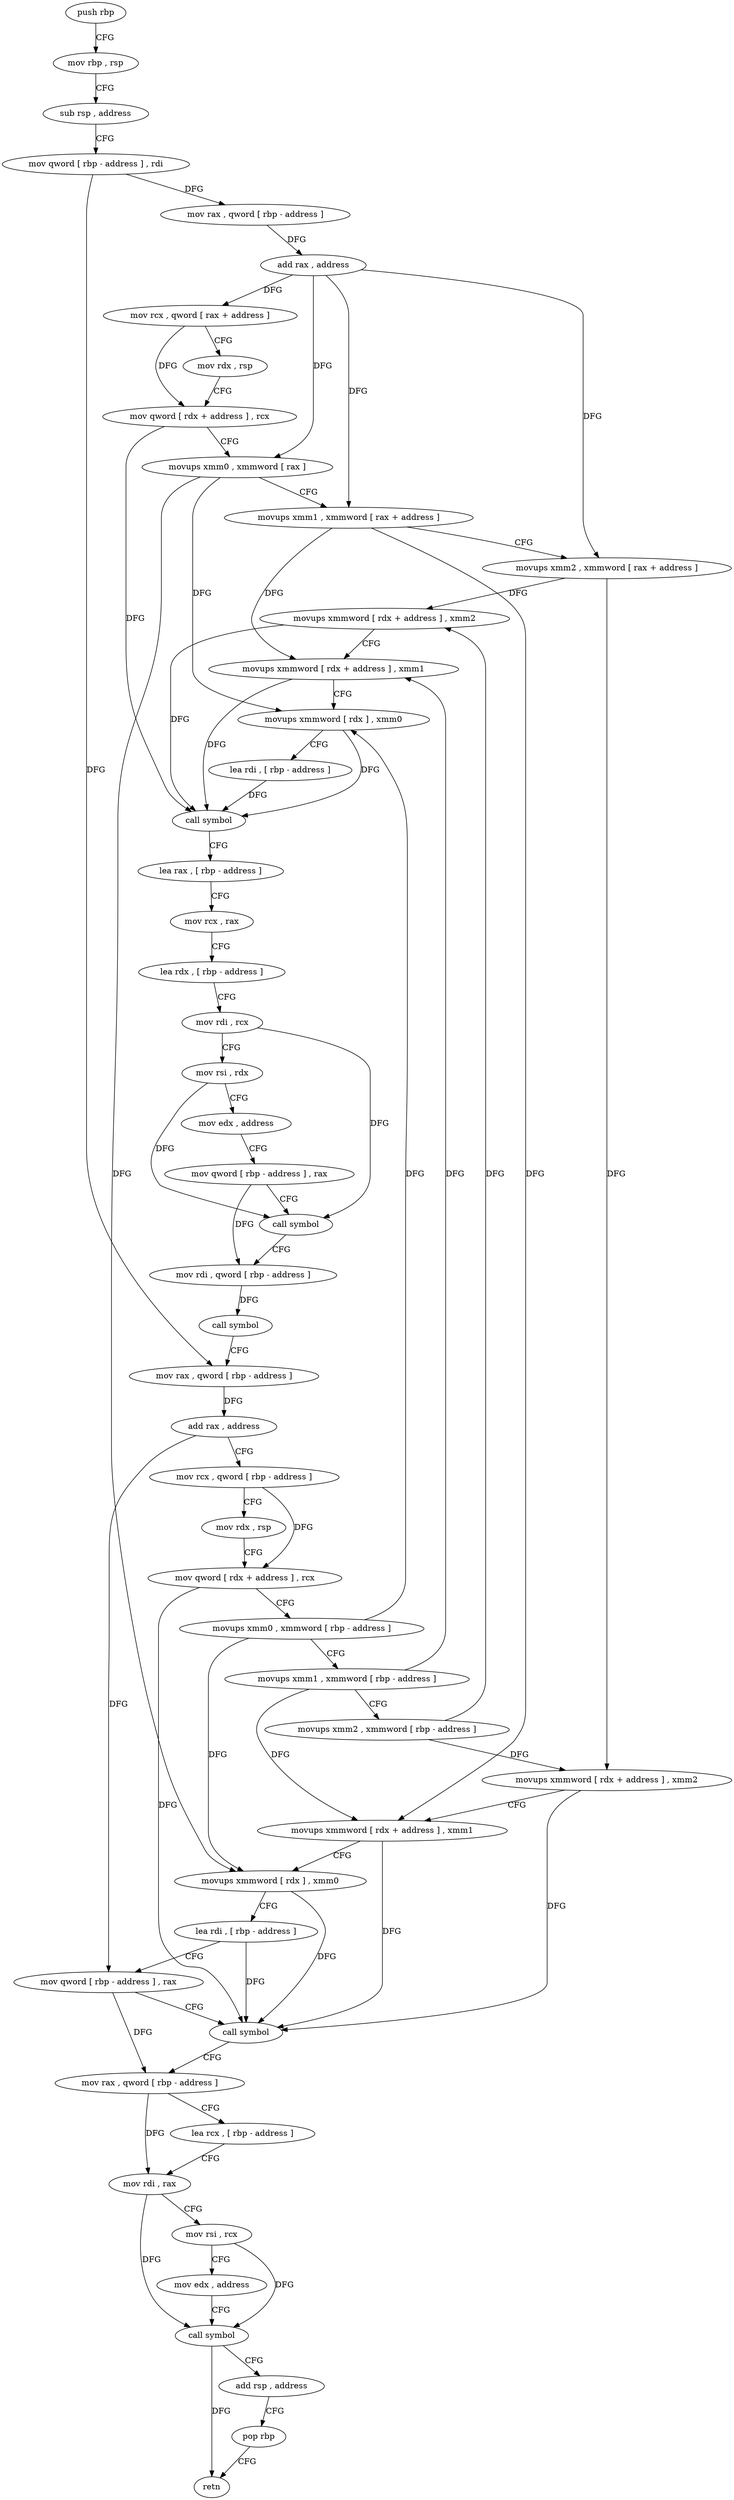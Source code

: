 digraph "func" {
"78176" [label = "push rbp" ]
"78177" [label = "mov rbp , rsp" ]
"78180" [label = "sub rsp , address" ]
"78187" [label = "mov qword [ rbp - address ] , rdi" ]
"78191" [label = "mov rax , qword [ rbp - address ]" ]
"78195" [label = "add rax , address" ]
"78201" [label = "mov rcx , qword [ rax + address ]" ]
"78205" [label = "mov rdx , rsp" ]
"78208" [label = "mov qword [ rdx + address ] , rcx" ]
"78212" [label = "movups xmm0 , xmmword [ rax ]" ]
"78215" [label = "movups xmm1 , xmmword [ rax + address ]" ]
"78219" [label = "movups xmm2 , xmmword [ rax + address ]" ]
"78223" [label = "movups xmmword [ rdx + address ] , xmm2" ]
"78227" [label = "movups xmmword [ rdx + address ] , xmm1" ]
"78231" [label = "movups xmmword [ rdx ] , xmm0" ]
"78234" [label = "lea rdi , [ rbp - address ]" ]
"78238" [label = "call symbol" ]
"78243" [label = "lea rax , [ rbp - address ]" ]
"78247" [label = "mov rcx , rax" ]
"78250" [label = "lea rdx , [ rbp - address ]" ]
"78254" [label = "mov rdi , rcx" ]
"78257" [label = "mov rsi , rdx" ]
"78260" [label = "mov edx , address" ]
"78265" [label = "mov qword [ rbp - address ] , rax" ]
"78272" [label = "call symbol" ]
"78277" [label = "mov rdi , qword [ rbp - address ]" ]
"78284" [label = "call symbol" ]
"78289" [label = "mov rax , qword [ rbp - address ]" ]
"78293" [label = "add rax , address" ]
"78299" [label = "mov rcx , qword [ rbp - address ]" ]
"78303" [label = "mov rdx , rsp" ]
"78306" [label = "mov qword [ rdx + address ] , rcx" ]
"78310" [label = "movups xmm0 , xmmword [ rbp - address ]" ]
"78314" [label = "movups xmm1 , xmmword [ rbp - address ]" ]
"78318" [label = "movups xmm2 , xmmword [ rbp - address ]" ]
"78322" [label = "movups xmmword [ rdx + address ] , xmm2" ]
"78326" [label = "movups xmmword [ rdx + address ] , xmm1" ]
"78330" [label = "movups xmmword [ rdx ] , xmm0" ]
"78333" [label = "lea rdi , [ rbp - address ]" ]
"78340" [label = "mov qword [ rbp - address ] , rax" ]
"78347" [label = "call symbol" ]
"78352" [label = "mov rax , qword [ rbp - address ]" ]
"78359" [label = "lea rcx , [ rbp - address ]" ]
"78366" [label = "mov rdi , rax" ]
"78369" [label = "mov rsi , rcx" ]
"78372" [label = "mov edx , address" ]
"78377" [label = "call symbol" ]
"78382" [label = "add rsp , address" ]
"78389" [label = "pop rbp" ]
"78390" [label = "retn" ]
"78176" -> "78177" [ label = "CFG" ]
"78177" -> "78180" [ label = "CFG" ]
"78180" -> "78187" [ label = "CFG" ]
"78187" -> "78191" [ label = "DFG" ]
"78187" -> "78289" [ label = "DFG" ]
"78191" -> "78195" [ label = "DFG" ]
"78195" -> "78201" [ label = "DFG" ]
"78195" -> "78212" [ label = "DFG" ]
"78195" -> "78215" [ label = "DFG" ]
"78195" -> "78219" [ label = "DFG" ]
"78201" -> "78205" [ label = "CFG" ]
"78201" -> "78208" [ label = "DFG" ]
"78205" -> "78208" [ label = "CFG" ]
"78208" -> "78212" [ label = "CFG" ]
"78208" -> "78238" [ label = "DFG" ]
"78212" -> "78215" [ label = "CFG" ]
"78212" -> "78231" [ label = "DFG" ]
"78212" -> "78330" [ label = "DFG" ]
"78215" -> "78219" [ label = "CFG" ]
"78215" -> "78227" [ label = "DFG" ]
"78215" -> "78326" [ label = "DFG" ]
"78219" -> "78223" [ label = "DFG" ]
"78219" -> "78322" [ label = "DFG" ]
"78223" -> "78227" [ label = "CFG" ]
"78223" -> "78238" [ label = "DFG" ]
"78227" -> "78231" [ label = "CFG" ]
"78227" -> "78238" [ label = "DFG" ]
"78231" -> "78234" [ label = "CFG" ]
"78231" -> "78238" [ label = "DFG" ]
"78234" -> "78238" [ label = "DFG" ]
"78238" -> "78243" [ label = "CFG" ]
"78243" -> "78247" [ label = "CFG" ]
"78247" -> "78250" [ label = "CFG" ]
"78250" -> "78254" [ label = "CFG" ]
"78254" -> "78257" [ label = "CFG" ]
"78254" -> "78272" [ label = "DFG" ]
"78257" -> "78260" [ label = "CFG" ]
"78257" -> "78272" [ label = "DFG" ]
"78260" -> "78265" [ label = "CFG" ]
"78265" -> "78272" [ label = "CFG" ]
"78265" -> "78277" [ label = "DFG" ]
"78272" -> "78277" [ label = "CFG" ]
"78277" -> "78284" [ label = "DFG" ]
"78284" -> "78289" [ label = "CFG" ]
"78289" -> "78293" [ label = "DFG" ]
"78293" -> "78299" [ label = "CFG" ]
"78293" -> "78340" [ label = "DFG" ]
"78299" -> "78303" [ label = "CFG" ]
"78299" -> "78306" [ label = "DFG" ]
"78303" -> "78306" [ label = "CFG" ]
"78306" -> "78310" [ label = "CFG" ]
"78306" -> "78347" [ label = "DFG" ]
"78310" -> "78314" [ label = "CFG" ]
"78310" -> "78231" [ label = "DFG" ]
"78310" -> "78330" [ label = "DFG" ]
"78314" -> "78318" [ label = "CFG" ]
"78314" -> "78227" [ label = "DFG" ]
"78314" -> "78326" [ label = "DFG" ]
"78318" -> "78322" [ label = "DFG" ]
"78318" -> "78223" [ label = "DFG" ]
"78322" -> "78326" [ label = "CFG" ]
"78322" -> "78347" [ label = "DFG" ]
"78326" -> "78330" [ label = "CFG" ]
"78326" -> "78347" [ label = "DFG" ]
"78330" -> "78333" [ label = "CFG" ]
"78330" -> "78347" [ label = "DFG" ]
"78333" -> "78340" [ label = "CFG" ]
"78333" -> "78347" [ label = "DFG" ]
"78340" -> "78347" [ label = "CFG" ]
"78340" -> "78352" [ label = "DFG" ]
"78347" -> "78352" [ label = "CFG" ]
"78352" -> "78359" [ label = "CFG" ]
"78352" -> "78366" [ label = "DFG" ]
"78359" -> "78366" [ label = "CFG" ]
"78366" -> "78369" [ label = "CFG" ]
"78366" -> "78377" [ label = "DFG" ]
"78369" -> "78372" [ label = "CFG" ]
"78369" -> "78377" [ label = "DFG" ]
"78372" -> "78377" [ label = "CFG" ]
"78377" -> "78382" [ label = "CFG" ]
"78377" -> "78390" [ label = "DFG" ]
"78382" -> "78389" [ label = "CFG" ]
"78389" -> "78390" [ label = "CFG" ]
}
